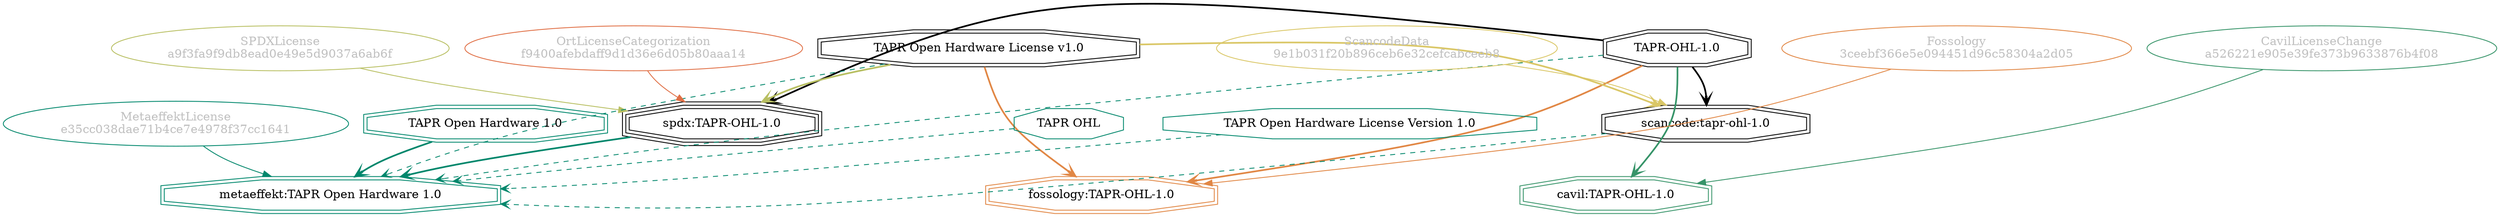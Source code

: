 strict digraph {
    node [shape=box];
    graph [splines=curved];
    4070 [label="SPDXLicense\na9f3fa9f9db8ead0e49e5d9037a6ab6f"
         ,fontcolor=gray
         ,color="#b8bf62"
         ,fillcolor="beige;1"
         ,shape=ellipse];
    4071 [label="spdx:TAPR-OHL-1.0"
         ,shape=tripleoctagon];
    4072 [label="TAPR-OHL-1.0"
         ,shape=doubleoctagon];
    4073 [label="TAPR Open Hardware License v1.0"
         ,shape=doubleoctagon];
    24304 [label="ScancodeData\n9e1b031f20b896ceb6e32cefcabceeb8"
          ,fontcolor=gray
          ,color="#dac767"
          ,fillcolor="beige;1"
          ,shape=ellipse];
    24305 [label="scancode:tapr-ohl-1.0"
          ,shape=doubleoctagon];
    27971 [label="Fossology\n3ceebf366e5e094451d96c58304a2d05"
          ,fontcolor=gray
          ,color="#e18745"
          ,fillcolor="beige;1"
          ,shape=ellipse];
    27972 [label="fossology:TAPR-OHL-1.0"
          ,color="#e18745"
          ,shape=doubleoctagon];
    35224 [label="OrtLicenseCategorization\nf9400afebdaff9d1d36e6d05b80aaa14"
          ,fontcolor=gray
          ,color="#e06f45"
          ,fillcolor="beige;1"
          ,shape=ellipse];
    38053 [label="CavilLicenseChange\na526221e905e39fe373b9633876b4f08"
          ,fontcolor=gray
          ,color="#379469"
          ,fillcolor="beige;1"
          ,shape=ellipse];
    38054 [label="cavil:TAPR-OHL-1.0"
          ,color="#379469"
          ,shape=doubleoctagon];
    49104 [label="MetaeffektLicense\ne35cc038dae71b4ce7e4978f37cc1641"
          ,fontcolor=gray
          ,color="#00876c"
          ,fillcolor="beige;1"
          ,shape=ellipse];
    49105 [label="metaeffekt:TAPR Open Hardware 1.0"
          ,color="#00876c"
          ,shape=doubleoctagon];
    49106 [label="TAPR Open Hardware 1.0"
          ,color="#00876c"
          ,shape=doubleoctagon];
    49107 [label="TAPR OHL"
          ,color="#00876c"
          ,shape=octagon];
    49108 [label="TAPR Open Hardware License Version 1.0"
          ,color="#00876c"
          ,shape=octagon];
    4070 -> 4071 [weight=0.5
                 ,color="#b8bf62"];
    4071 -> 49105 [style=bold
                  ,arrowhead=vee
                  ,weight=0.7
                  ,color="#00876c"];
    4072 -> 4071 [style=bold
                 ,arrowhead=vee
                 ,weight=0.7];
    4072 -> 24305 [style=bold
                  ,arrowhead=vee
                  ,weight=0.7];
    4072 -> 27972 [style=bold
                  ,arrowhead=vee
                  ,weight=0.7
                  ,color="#e18745"];
    4072 -> 38054 [style=bold
                  ,arrowhead=vee
                  ,weight=0.7
                  ,color="#379469"];
    4072 -> 38054 [style=bold
                  ,arrowhead=vee
                  ,weight=0.7
                  ,color="#379469"];
    4072 -> 49105 [style=dashed
                  ,arrowhead=vee
                  ,weight=0.5
                  ,color="#00876c"];
    4073 -> 4071 [style=bold
                 ,arrowhead=vee
                 ,weight=0.7
                 ,color="#b8bf62"];
    4073 -> 24305 [style=bold
                  ,arrowhead=vee
                  ,weight=0.7
                  ,color="#dac767"];
    4073 -> 27972 [style=bold
                  ,arrowhead=vee
                  ,weight=0.7
                  ,color="#e18745"];
    4073 -> 49105 [style=dashed
                  ,arrowhead=vee
                  ,weight=0.5
                  ,color="#00876c"];
    24304 -> 24305 [weight=0.5
                   ,color="#dac767"];
    24305 -> 49105 [style=dashed
                   ,arrowhead=vee
                   ,weight=0.5
                   ,color="#00876c"];
    27971 -> 27972 [weight=0.5
                   ,color="#e18745"];
    35224 -> 4071 [weight=0.5
                  ,color="#e06f45"];
    38053 -> 38054 [weight=0.5
                   ,color="#379469"];
    49104 -> 49105 [weight=0.5
                   ,color="#00876c"];
    49106 -> 49105 [style=bold
                   ,arrowhead=vee
                   ,weight=0.7
                   ,color="#00876c"];
    49107 -> 49105 [style=dashed
                   ,arrowhead=vee
                   ,weight=0.5
                   ,color="#00876c"];
    49108 -> 49105 [style=dashed
                   ,arrowhead=vee
                   ,weight=0.5
                   ,color="#00876c"];
}
